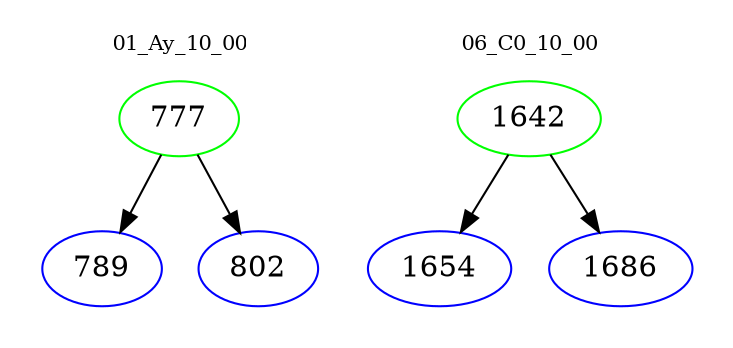 digraph{
subgraph cluster_0 {
color = white
label = "01_Ay_10_00";
fontsize=10;
T0_777 [label="777", color="green"]
T0_777 -> T0_789 [color="black"]
T0_789 [label="789", color="blue"]
T0_777 -> T0_802 [color="black"]
T0_802 [label="802", color="blue"]
}
subgraph cluster_1 {
color = white
label = "06_C0_10_00";
fontsize=10;
T1_1642 [label="1642", color="green"]
T1_1642 -> T1_1654 [color="black"]
T1_1654 [label="1654", color="blue"]
T1_1642 -> T1_1686 [color="black"]
T1_1686 [label="1686", color="blue"]
}
}
